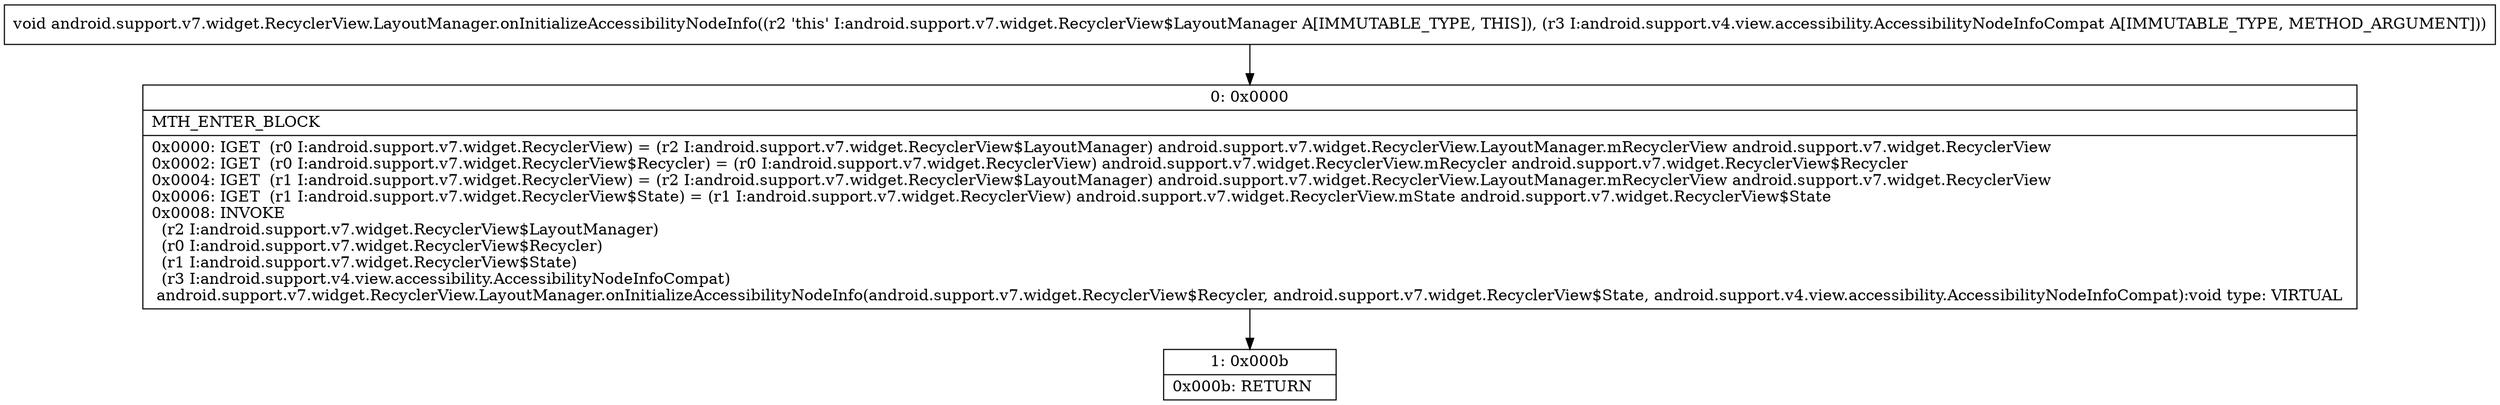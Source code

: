 digraph "CFG forandroid.support.v7.widget.RecyclerView.LayoutManager.onInitializeAccessibilityNodeInfo(Landroid\/support\/v4\/view\/accessibility\/AccessibilityNodeInfoCompat;)V" {
Node_0 [shape=record,label="{0\:\ 0x0000|MTH_ENTER_BLOCK\l|0x0000: IGET  (r0 I:android.support.v7.widget.RecyclerView) = (r2 I:android.support.v7.widget.RecyclerView$LayoutManager) android.support.v7.widget.RecyclerView.LayoutManager.mRecyclerView android.support.v7.widget.RecyclerView \l0x0002: IGET  (r0 I:android.support.v7.widget.RecyclerView$Recycler) = (r0 I:android.support.v7.widget.RecyclerView) android.support.v7.widget.RecyclerView.mRecycler android.support.v7.widget.RecyclerView$Recycler \l0x0004: IGET  (r1 I:android.support.v7.widget.RecyclerView) = (r2 I:android.support.v7.widget.RecyclerView$LayoutManager) android.support.v7.widget.RecyclerView.LayoutManager.mRecyclerView android.support.v7.widget.RecyclerView \l0x0006: IGET  (r1 I:android.support.v7.widget.RecyclerView$State) = (r1 I:android.support.v7.widget.RecyclerView) android.support.v7.widget.RecyclerView.mState android.support.v7.widget.RecyclerView$State \l0x0008: INVOKE  \l  (r2 I:android.support.v7.widget.RecyclerView$LayoutManager)\l  (r0 I:android.support.v7.widget.RecyclerView$Recycler)\l  (r1 I:android.support.v7.widget.RecyclerView$State)\l  (r3 I:android.support.v4.view.accessibility.AccessibilityNodeInfoCompat)\l android.support.v7.widget.RecyclerView.LayoutManager.onInitializeAccessibilityNodeInfo(android.support.v7.widget.RecyclerView$Recycler, android.support.v7.widget.RecyclerView$State, android.support.v4.view.accessibility.AccessibilityNodeInfoCompat):void type: VIRTUAL \l}"];
Node_1 [shape=record,label="{1\:\ 0x000b|0x000b: RETURN   \l}"];
MethodNode[shape=record,label="{void android.support.v7.widget.RecyclerView.LayoutManager.onInitializeAccessibilityNodeInfo((r2 'this' I:android.support.v7.widget.RecyclerView$LayoutManager A[IMMUTABLE_TYPE, THIS]), (r3 I:android.support.v4.view.accessibility.AccessibilityNodeInfoCompat A[IMMUTABLE_TYPE, METHOD_ARGUMENT])) }"];
MethodNode -> Node_0;
Node_0 -> Node_1;
}

